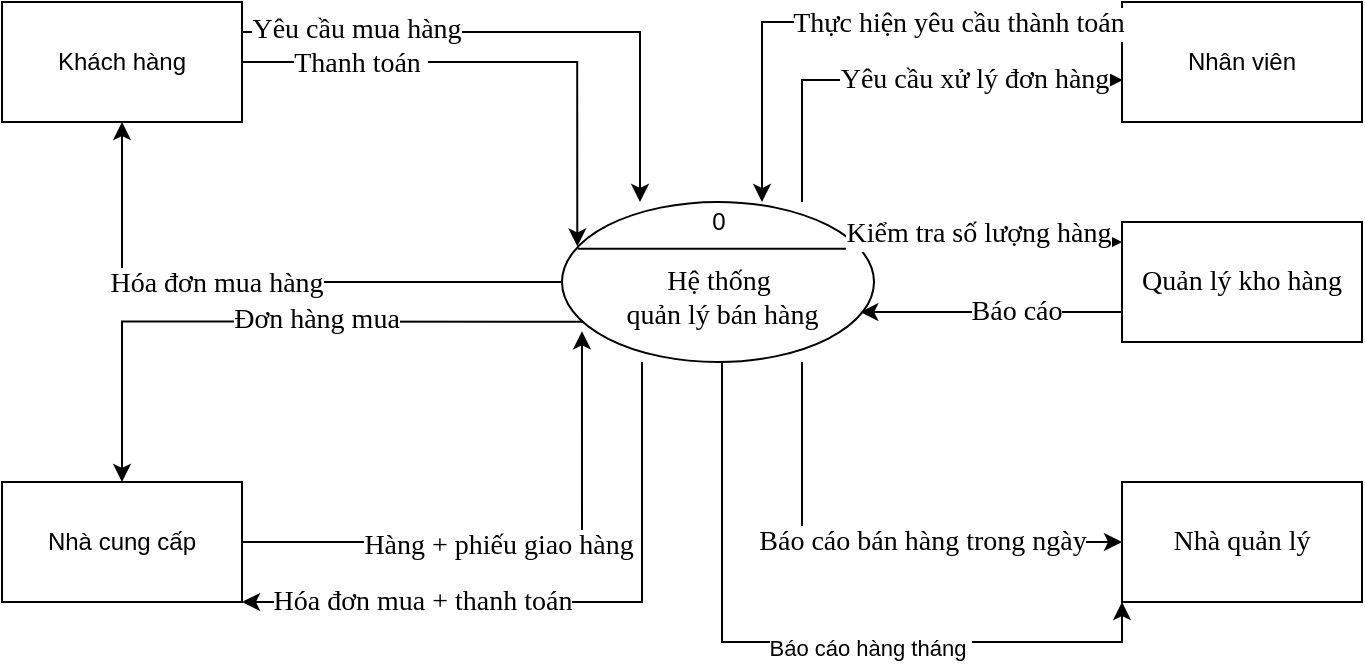 <mxfile version="17.4.2" type="device" pages="2"><diagram id="Ozu6AC_0kYK6vbLLCdvG" name="Page-1"><mxGraphModel dx="1278" dy="571" grid="1" gridSize="10" guides="1" tooltips="1" connect="1" arrows="1" fold="1" page="1" pageScale="1" pageWidth="827" pageHeight="1169" math="0" shadow="0"><root><mxCell id="0"/><mxCell id="1" parent="0"/><mxCell id="FxLxBApY-afvoNu1_xAh-1" value="" style="group" parent="1" vertex="1" connectable="0"><mxGeometry x="80" y="80" width="680" height="300" as="geometry"/></mxCell><mxCell id="o1bwI2qkYa8XXZdHD-CU-1" value="Khách hàng" style="rounded=0;whiteSpace=wrap;html=1;" parent="FxLxBApY-afvoNu1_xAh-1" vertex="1"><mxGeometry width="120" height="60" as="geometry"/></mxCell><mxCell id="o1bwI2qkYa8XXZdHD-CU-2" value="Nhà cung cấp" style="rounded=0;whiteSpace=wrap;html=1;" parent="FxLxBApY-afvoNu1_xAh-1" vertex="1"><mxGeometry y="240" width="120" height="60" as="geometry"/></mxCell><mxCell id="o1bwI2qkYa8XXZdHD-CU-3" value="Nhân viên" style="rounded=0;whiteSpace=wrap;html=1;" parent="FxLxBApY-afvoNu1_xAh-1" vertex="1"><mxGeometry x="560" width="120" height="60" as="geometry"/></mxCell><mxCell id="o1bwI2qkYa8XXZdHD-CU-19" style="edgeStyle=orthogonalEdgeStyle;rounded=0;orthogonalLoop=1;jettySize=auto;html=1;entryX=0.5;entryY=1;entryDx=0;entryDy=0;fontFamily=Times New Roman;fontSize=14;" parent="FxLxBApY-afvoNu1_xAh-1" source="o1bwI2qkYa8XXZdHD-CU-4" target="o1bwI2qkYa8XXZdHD-CU-1" edge="1"><mxGeometry relative="1" as="geometry"><Array as="points"><mxPoint x="60" y="140"/></Array></mxGeometry></mxCell><mxCell id="o1bwI2qkYa8XXZdHD-CU-20" value="Hóa đơn mua hàng" style="edgeLabel;html=1;align=center;verticalAlign=middle;resizable=0;points=[];fontSize=14;fontFamily=Times New Roman;" parent="o1bwI2qkYa8XXZdHD-CU-19" vertex="1" connectable="0"><mxGeometry x="0.156" y="1" relative="1" as="geometry"><mxPoint as="offset"/></mxGeometry></mxCell><mxCell id="o1bwI2qkYa8XXZdHD-CU-25" style="edgeStyle=orthogonalEdgeStyle;rounded=0;orthogonalLoop=1;jettySize=auto;html=1;entryX=0.5;entryY=0;entryDx=0;entryDy=0;fontFamily=Times New Roman;fontSize=14;exitX=0.079;exitY=0.748;exitDx=0;exitDy=0;exitPerimeter=0;" parent="FxLxBApY-afvoNu1_xAh-1" source="o1bwI2qkYa8XXZdHD-CU-4" target="o1bwI2qkYa8XXZdHD-CU-2" edge="1"><mxGeometry relative="1" as="geometry"><Array as="points"><mxPoint x="60" y="160"/></Array></mxGeometry></mxCell><mxCell id="o1bwI2qkYa8XXZdHD-CU-32" value="Đơn hàng mua" style="edgeLabel;html=1;align=center;verticalAlign=middle;resizable=0;points=[];fontSize=14;fontFamily=Times New Roman;" parent="o1bwI2qkYa8XXZdHD-CU-25" vertex="1" connectable="0"><mxGeometry x="-0.133" y="-1" relative="1" as="geometry"><mxPoint as="offset"/></mxGeometry></mxCell><mxCell id="o1bwI2qkYa8XXZdHD-CU-34" style="edgeStyle=orthogonalEdgeStyle;rounded=0;orthogonalLoop=1;jettySize=auto;html=1;entryX=1;entryY=1;entryDx=0;entryDy=0;fontFamily=Times New Roman;fontSize=14;" parent="FxLxBApY-afvoNu1_xAh-1" source="o1bwI2qkYa8XXZdHD-CU-4" target="o1bwI2qkYa8XXZdHD-CU-2" edge="1"><mxGeometry relative="1" as="geometry"><Array as="points"><mxPoint x="320" y="300"/></Array></mxGeometry></mxCell><mxCell id="o1bwI2qkYa8XXZdHD-CU-35" value="Hóa đơn mua + thanh toán" style="edgeLabel;html=1;align=center;verticalAlign=middle;resizable=0;points=[];fontSize=14;fontFamily=Times New Roman;" parent="o1bwI2qkYa8XXZdHD-CU-34" vertex="1" connectable="0"><mxGeometry x="0.614" y="-1" relative="1" as="geometry"><mxPoint x="28" y="1" as="offset"/></mxGeometry></mxCell><mxCell id="o1bwI2qkYa8XXZdHD-CU-36" style="edgeStyle=orthogonalEdgeStyle;rounded=0;orthogonalLoop=1;jettySize=auto;html=1;entryX=0.003;entryY=0.65;entryDx=0;entryDy=0;entryPerimeter=0;fontFamily=Times New Roman;fontSize=14;" parent="FxLxBApY-afvoNu1_xAh-1" source="o1bwI2qkYa8XXZdHD-CU-4" target="o1bwI2qkYa8XXZdHD-CU-3" edge="1"><mxGeometry relative="1" as="geometry"><Array as="points"><mxPoint x="400" y="39"/></Array></mxGeometry></mxCell><mxCell id="o1bwI2qkYa8XXZdHD-CU-37" value="Yêu cầu xử lý đơn hàng" style="edgeLabel;html=1;align=center;verticalAlign=middle;resizable=0;points=[];fontSize=14;fontFamily=Times New Roman;" parent="o1bwI2qkYa8XXZdHD-CU-36" vertex="1" connectable="0"><mxGeometry x="0.324" relative="1" as="geometry"><mxPoint as="offset"/></mxGeometry></mxCell><mxCell id="3K3Suzf2_h3ZSxQd8o3p-1" style="edgeStyle=orthogonalEdgeStyle;rounded=0;orthogonalLoop=1;jettySize=auto;html=1;entryX=0;entryY=1;entryDx=0;entryDy=0;" edge="1" parent="FxLxBApY-afvoNu1_xAh-1" source="o1bwI2qkYa8XXZdHD-CU-4" target="o1bwI2qkYa8XXZdHD-CU-10"><mxGeometry relative="1" as="geometry"><Array as="points"><mxPoint x="360" y="320"/><mxPoint x="560" y="320"/></Array></mxGeometry></mxCell><mxCell id="3K3Suzf2_h3ZSxQd8o3p-2" value="&lt;font style=&quot;vertical-align: inherit&quot;&gt;&lt;font style=&quot;vertical-align: inherit&quot;&gt;Báo cáo hàng tháng&amp;nbsp;&lt;/font&gt;&lt;/font&gt;" style="edgeLabel;html=1;align=center;verticalAlign=middle;resizable=0;points=[];" vertex="1" connectable="0" parent="3K3Suzf2_h3ZSxQd8o3p-1"><mxGeometry x="0.188" y="-3" relative="1" as="geometry"><mxPoint as="offset"/></mxGeometry></mxCell><mxCell id="o1bwI2qkYa8XXZdHD-CU-4" value="" style="shape=ellipse;container=1;horizontal=1;horizontalStack=0;resizeParent=1;resizeParentMax=0;resizeLast=0;html=1;dashed=0;collapsible=0;" parent="FxLxBApY-afvoNu1_xAh-1" vertex="1"><mxGeometry x="280" y="100" width="156" height="80" as="geometry"/></mxCell><mxCell id="o1bwI2qkYa8XXZdHD-CU-5" value="0" style="html=1;strokeColor=none;fillColor=none;align=center;verticalAlign=middle;rotatable=0;" parent="o1bwI2qkYa8XXZdHD-CU-4" vertex="1"><mxGeometry width="156" height="20" as="geometry"/></mxCell><mxCell id="o1bwI2qkYa8XXZdHD-CU-6" value="" style="line;strokeWidth=1;fillColor=none;rotatable=0;labelPosition=right;points=[];portConstraint=eastwest;dashed=0;resizeWidth=1;" parent="o1bwI2qkYa8XXZdHD-CU-4" vertex="1"><mxGeometry x="7.8" y="20" width="140.4" height="6.667" as="geometry"/></mxCell><mxCell id="o1bwI2qkYa8XXZdHD-CU-7" value="&lt;font style=&quot;font-size: 14px&quot; face=&quot;Times New Roman&quot;&gt;Hệ thống&lt;br&gt;&amp;nbsp;quản lý bán hàng&lt;/font&gt;" style="text;html=1;align=center;verticalAlign=middle;rotatable=0;" parent="o1bwI2qkYa8XXZdHD-CU-4" vertex="1"><mxGeometry x="23" y="26.67" width="110" height="43.33" as="geometry"/></mxCell><mxCell id="o1bwI2qkYa8XXZdHD-CU-14" style="edgeStyle=orthogonalEdgeStyle;rounded=0;orthogonalLoop=1;jettySize=auto;html=1;exitX=1;exitY=0.25;exitDx=0;exitDy=0;entryX=0.25;entryY=0;entryDx=0;entryDy=0;fontFamily=Times New Roman;fontSize=14;" parent="FxLxBApY-afvoNu1_xAh-1" source="o1bwI2qkYa8XXZdHD-CU-1" target="o1bwI2qkYa8XXZdHD-CU-5" edge="1"><mxGeometry relative="1" as="geometry"/></mxCell><mxCell id="o1bwI2qkYa8XXZdHD-CU-15" value="Yêu cầu mua hàng" style="edgeLabel;html=1;align=center;verticalAlign=middle;resizable=0;points=[];fontSize=14;fontFamily=Times New Roman;" parent="o1bwI2qkYa8XXZdHD-CU-14" vertex="1" connectable="0"><mxGeometry x="-0.6" y="1" relative="1" as="geometry"><mxPoint as="offset"/></mxGeometry></mxCell><mxCell id="o1bwI2qkYa8XXZdHD-CU-16" style="edgeStyle=orthogonalEdgeStyle;rounded=0;orthogonalLoop=1;jettySize=auto;html=1;entryX=0.049;entryY=1.11;entryDx=0;entryDy=0;entryPerimeter=0;fontFamily=Times New Roman;fontSize=14;" parent="FxLxBApY-afvoNu1_xAh-1" source="o1bwI2qkYa8XXZdHD-CU-1" target="o1bwI2qkYa8XXZdHD-CU-5" edge="1"><mxGeometry relative="1" as="geometry"/></mxCell><mxCell id="o1bwI2qkYa8XXZdHD-CU-17" value="Thanh toán&amp;nbsp;" style="edgeLabel;html=1;align=center;verticalAlign=middle;resizable=0;points=[];fontSize=14;fontFamily=Times New Roman;" parent="o1bwI2qkYa8XXZdHD-CU-16" vertex="1" connectable="0"><mxGeometry x="-0.547" y="-1" relative="1" as="geometry"><mxPoint as="offset"/></mxGeometry></mxCell><mxCell id="o1bwI2qkYa8XXZdHD-CU-23" style="edgeStyle=orthogonalEdgeStyle;rounded=0;orthogonalLoop=1;jettySize=auto;html=1;fontFamily=Times New Roman;fontSize=14;" parent="FxLxBApY-afvoNu1_xAh-1" source="o1bwI2qkYa8XXZdHD-CU-3" target="o1bwI2qkYa8XXZdHD-CU-5" edge="1"><mxGeometry relative="1" as="geometry"><Array as="points"><mxPoint x="380" y="10"/></Array></mxGeometry></mxCell><mxCell id="o1bwI2qkYa8XXZdHD-CU-24" value="Thực hiện yêu cầu thành toán" style="edgeLabel;html=1;align=center;verticalAlign=middle;resizable=0;points=[];fontSize=14;fontFamily=Times New Roman;" parent="o1bwI2qkYa8XXZdHD-CU-23" vertex="1" connectable="0"><mxGeometry x="-0.389" y="1" relative="1" as="geometry"><mxPoint as="offset"/></mxGeometry></mxCell><mxCell id="o1bwI2qkYa8XXZdHD-CU-26" style="edgeStyle=orthogonalEdgeStyle;rounded=0;orthogonalLoop=1;jettySize=auto;html=1;exitX=1;exitY=0.5;exitDx=0;exitDy=0;entryX=0.064;entryY=0.808;entryDx=0;entryDy=0;entryPerimeter=0;fontFamily=Times New Roman;fontSize=14;" parent="FxLxBApY-afvoNu1_xAh-1" source="o1bwI2qkYa8XXZdHD-CU-2" target="o1bwI2qkYa8XXZdHD-CU-4" edge="1"><mxGeometry relative="1" as="geometry"><Array as="points"><mxPoint x="290" y="270"/></Array></mxGeometry></mxCell><mxCell id="o1bwI2qkYa8XXZdHD-CU-33" value="Hàng + phiếu giao hàng" style="edgeLabel;html=1;align=center;verticalAlign=middle;resizable=0;points=[];fontSize=14;fontFamily=Times New Roman;" parent="o1bwI2qkYa8XXZdHD-CU-26" vertex="1" connectable="0"><mxGeometry x="-0.072" y="-2" relative="1" as="geometry"><mxPoint as="offset"/></mxGeometry></mxCell><mxCell id="o1bwI2qkYa8XXZdHD-CU-10" value="Nhà quản lý" style="rounded=0;whiteSpace=wrap;html=1;fontFamily=Times New Roman;fontSize=14;" parent="FxLxBApY-afvoNu1_xAh-1" vertex="1"><mxGeometry x="560" y="240" width="120" height="60" as="geometry"/></mxCell><mxCell id="o1bwI2qkYa8XXZdHD-CU-46" style="edgeStyle=orthogonalEdgeStyle;rounded=0;orthogonalLoop=1;jettySize=auto;html=1;entryX=0;entryY=0.5;entryDx=0;entryDy=0;fontFamily=Times New Roman;fontSize=14;" parent="FxLxBApY-afvoNu1_xAh-1" source="o1bwI2qkYa8XXZdHD-CU-4" target="o1bwI2qkYa8XXZdHD-CU-10" edge="1"><mxGeometry relative="1" as="geometry"><Array as="points"><mxPoint x="400" y="270"/></Array></mxGeometry></mxCell><mxCell id="o1bwI2qkYa8XXZdHD-CU-48" value="Báo cáo bán hàng trong ngày" style="edgeLabel;html=1;align=center;verticalAlign=middle;resizable=0;points=[];fontSize=14;fontFamily=Times New Roman;" parent="o1bwI2qkYa8XXZdHD-CU-46" vertex="1" connectable="0"><mxGeometry x="0.134" y="-4" relative="1" as="geometry"><mxPoint x="8" y="-4" as="offset"/></mxGeometry></mxCell><mxCell id="o1bwI2qkYa8XXZdHD-CU-50" style="edgeStyle=orthogonalEdgeStyle;rounded=0;orthogonalLoop=1;jettySize=auto;html=1;exitX=0;exitY=0.75;exitDx=0;exitDy=0;entryX=0.956;entryY=0.688;entryDx=0;entryDy=0;entryPerimeter=0;fontFamily=Times New Roman;fontSize=14;" parent="FxLxBApY-afvoNu1_xAh-1" source="o1bwI2qkYa8XXZdHD-CU-40" target="o1bwI2qkYa8XXZdHD-CU-4" edge="1"><mxGeometry relative="1" as="geometry"/></mxCell><mxCell id="o1bwI2qkYa8XXZdHD-CU-51" value="Báo cáo" style="edgeLabel;html=1;align=center;verticalAlign=middle;resizable=0;points=[];fontSize=14;fontFamily=Times New Roman;" parent="o1bwI2qkYa8XXZdHD-CU-50" vertex="1" connectable="0"><mxGeometry x="-0.187" relative="1" as="geometry"><mxPoint as="offset"/></mxGeometry></mxCell><mxCell id="o1bwI2qkYa8XXZdHD-CU-40" value="Quản lý kho hàng" style="rounded=0;whiteSpace=wrap;html=1;fontFamily=Times New Roman;fontSize=14;" parent="FxLxBApY-afvoNu1_xAh-1" vertex="1"><mxGeometry x="560" y="110" width="120" height="60" as="geometry"/></mxCell><mxCell id="o1bwI2qkYa8XXZdHD-CU-42" style="edgeStyle=orthogonalEdgeStyle;rounded=0;orthogonalLoop=1;jettySize=auto;html=1;fontFamily=Times New Roman;fontSize=14;" parent="FxLxBApY-afvoNu1_xAh-1" source="o1bwI2qkYa8XXZdHD-CU-4" target="o1bwI2qkYa8XXZdHD-CU-40" edge="1"><mxGeometry relative="1" as="geometry"><Array as="points"><mxPoint x="500" y="120"/><mxPoint x="500" y="120"/></Array></mxGeometry></mxCell><mxCell id="o1bwI2qkYa8XXZdHD-CU-44" value="Kiểm tra số lượng hàng" style="edgeLabel;html=1;align=center;verticalAlign=middle;resizable=0;points=[];fontSize=14;fontFamily=Times New Roman;" parent="o1bwI2qkYa8XXZdHD-CU-42" vertex="1" connectable="0"><mxGeometry x="-0.165" y="4" relative="1" as="geometry"><mxPoint as="offset"/></mxGeometry></mxCell></root></mxGraphModel></diagram><diagram id="Uu0oet198583q3RDAx-I" name="Page-2"><mxGraphModel dx="1536" dy="561" grid="1" gridSize="10" guides="1" tooltips="1" connect="1" arrows="1" fold="1" page="1" pageScale="1" pageWidth="827" pageHeight="1169" math="0" shadow="0"><root><mxCell id="0"/><mxCell id="1" parent="0"/><mxCell id="r9d2spO0avw1iF8nuwpH-40" style="edgeStyle=orthogonalEdgeStyle;rounded=0;orthogonalLoop=1;jettySize=auto;html=1;entryX=0;entryY=0.75;entryDx=0;entryDy=0;" edge="1" parent="1" source="eGaSUpMYRlyj5FSifCjd-1" target="r9d2spO0avw1iF8nuwpH-20"><mxGeometry relative="1" as="geometry"><Array as="points"><mxPoint x="-10" y="101"/><mxPoint x="-10" y="101"/></Array></mxGeometry></mxCell><mxCell id="r9d2spO0avw1iF8nuwpH-48" style="edgeStyle=orthogonalEdgeStyle;rounded=0;orthogonalLoop=1;jettySize=auto;html=1;entryX=0.432;entryY=-0.06;entryDx=0;entryDy=0;entryPerimeter=0;" edge="1" parent="1" source="eGaSUpMYRlyj5FSifCjd-1" target="r9d2spO0avw1iF8nuwpH-5"><mxGeometry relative="1" as="geometry"><mxPoint x="-30" y="180" as="targetPoint"/><Array as="points"><mxPoint x="-140" y="171"/><mxPoint x="-135" y="171"/></Array></mxGeometry></mxCell><mxCell id="r9d2spO0avw1iF8nuwpH-49" value="Đăng nhập" style="edgeLabel;html=1;align=center;verticalAlign=middle;resizable=0;points=[];" vertex="1" connectable="0" parent="r9d2spO0avw1iF8nuwpH-48"><mxGeometry x="-0.168" y="1" relative="1" as="geometry"><mxPoint as="offset"/></mxGeometry></mxCell><mxCell id="eGaSUpMYRlyj5FSifCjd-1" value="Nhân viên" style="rounded=0;whiteSpace=wrap;html=1;" vertex="1" parent="1"><mxGeometry x="-200" y="70" width="120" height="60" as="geometry"/></mxCell><mxCell id="r9d2spO0avw1iF8nuwpH-26" style="edgeStyle=orthogonalEdgeStyle;rounded=0;orthogonalLoop=1;jettySize=auto;html=1;entryX=0.929;entryY=0.167;entryDx=0;entryDy=0;entryPerimeter=0;" edge="1" parent="1" source="eGaSUpMYRlyj5FSifCjd-2" target="r9d2spO0avw1iF8nuwpH-18"><mxGeometry relative="1" as="geometry"><Array as="points"><mxPoint x="280" y="80"/><mxPoint x="280" y="80"/></Array></mxGeometry></mxCell><mxCell id="r9d2spO0avw1iF8nuwpH-37" value="Yêu cầu mua hàng" style="edgeLabel;html=1;align=center;verticalAlign=middle;resizable=0;points=[];" vertex="1" connectable="0" parent="r9d2spO0avw1iF8nuwpH-26"><mxGeometry x="-0.143" y="1" relative="1" as="geometry"><mxPoint as="offset"/></mxGeometry></mxCell><mxCell id="eGaSUpMYRlyj5FSifCjd-2" value="Khách hàng" style="rounded=0;whiteSpace=wrap;html=1;" vertex="1" parent="1"><mxGeometry x="354" y="70" width="120" height="60" as="geometry"/></mxCell><mxCell id="r9d2spO0avw1iF8nuwpH-56" style="edgeStyle=orthogonalEdgeStyle;rounded=0;orthogonalLoop=1;jettySize=auto;html=1;entryX=0.5;entryY=1;entryDx=0;entryDy=0;" edge="1" parent="1" source="eGaSUpMYRlyj5FSifCjd-4" target="r9d2spO0avw1iF8nuwpH-1"><mxGeometry relative="1" as="geometry"/></mxCell><mxCell id="eGaSUpMYRlyj5FSifCjd-4" value="Nhà cung cấp" style="rounded=0;whiteSpace=wrap;html=1;" vertex="1" parent="1"><mxGeometry x="354" y="360" width="120" height="60" as="geometry"/></mxCell><mxCell id="r9d2spO0avw1iF8nuwpH-54" style="edgeStyle=orthogonalEdgeStyle;rounded=0;orthogonalLoop=1;jettySize=auto;html=1;" edge="1" parent="1" source="r9d2spO0avw1iF8nuwpH-1" target="r9d2spO0avw1iF8nuwpH-17"><mxGeometry relative="1" as="geometry"><Array as="points"><mxPoint x="200" y="210"/><mxPoint x="200" y="213"/></Array></mxGeometry></mxCell><mxCell id="r9d2spO0avw1iF8nuwpH-58" style="edgeStyle=orthogonalEdgeStyle;rounded=0;orthogonalLoop=1;jettySize=auto;html=1;exitX=0.25;exitY=1;exitDx=0;exitDy=0;entryX=0.25;entryY=0;entryDx=0;entryDy=0;" edge="1" parent="1" source="r9d2spO0avw1iF8nuwpH-1" target="eGaSUpMYRlyj5FSifCjd-4"><mxGeometry relative="1" as="geometry"/></mxCell><mxCell id="r9d2spO0avw1iF8nuwpH-1" value="Quản lý kho hàng" style="rounded=0;whiteSpace=wrap;html=1;" vertex="1" parent="1"><mxGeometry x="354" y="200" width="120" height="60" as="geometry"/></mxCell><mxCell id="r9d2spO0avw1iF8nuwpH-32" style="edgeStyle=orthogonalEdgeStyle;rounded=0;orthogonalLoop=1;jettySize=auto;html=1;entryX=0.4;entryY=1;entryDx=0;entryDy=0;entryPerimeter=0;" edge="1" parent="1" source="r9d2spO0avw1iF8nuwpH-4" target="r9d2spO0avw1iF8nuwpH-5"><mxGeometry relative="1" as="geometry"/></mxCell><mxCell id="iG7MaB9CO2NKWiQx9kig-1" value="Đăng nhập" style="edgeLabel;html=1;align=center;verticalAlign=middle;resizable=0;points=[];" vertex="1" connectable="0" parent="r9d2spO0avw1iF8nuwpH-32"><mxGeometry x="-0.253" y="-2" relative="1" as="geometry"><mxPoint as="offset"/></mxGeometry></mxCell><mxCell id="r9d2spO0avw1iF8nuwpH-4" value="Người quản lý" style="rounded=0;whiteSpace=wrap;html=1;" vertex="1" parent="1"><mxGeometry x="-200" y="360" width="120" height="60" as="geometry"/></mxCell><mxCell id="r9d2spO0avw1iF8nuwpH-5" value="" style="shape=ellipse;container=1;horizontal=1;horizontalStack=0;resizeParent=1;resizeParentMax=0;resizeLast=0;html=1;dashed=0;collapsible=0;" vertex="1" parent="1"><mxGeometry x="-200" y="210" width="150" height="60" as="geometry"/></mxCell><mxCell id="r9d2spO0avw1iF8nuwpH-7" value="" style="line;strokeWidth=1;fillColor=none;rotatable=0;labelPosition=right;points=[];portConstraint=eastwest;dashed=0;resizeWidth=1;" vertex="1" parent="r9d2spO0avw1iF8nuwpH-5"><mxGeometry x="7.5" y="15" width="135" height="5.0" as="geometry"/></mxCell><mxCell id="r9d2spO0avw1iF8nuwpH-8" value="Hệ thống" style="text;html=1;align=center;verticalAlign=middle;rotatable=0;" vertex="1" parent="r9d2spO0avw1iF8nuwpH-5"><mxGeometry y="20.0" width="150" height="15" as="geometry"/></mxCell><mxCell id="r9d2spO0avw1iF8nuwpH-6" value="1.1" style="html=1;strokeColor=none;fillColor=none;align=center;verticalAlign=middle;rotatable=0;" vertex="1" parent="r9d2spO0avw1iF8nuwpH-5"><mxGeometry x="-7.5" y="5.0" width="150" height="15" as="geometry"/></mxCell><mxCell id="r9d2spO0avw1iF8nuwpH-52" style="edgeStyle=orthogonalEdgeStyle;rounded=0;orthogonalLoop=1;jettySize=auto;html=1;entryX=1;entryY=0.5;entryDx=0;entryDy=0;" edge="1" parent="1" source="r9d2spO0avw1iF8nuwpH-10" target="r9d2spO0avw1iF8nuwpH-4"><mxGeometry relative="1" as="geometry"/></mxCell><mxCell id="r9d2spO0avw1iF8nuwpH-10" value="" style="shape=ellipse;container=1;horizontal=1;horizontalStack=0;resizeParent=1;resizeParentMax=0;resizeLast=0;html=1;dashed=0;collapsible=0;" vertex="1" parent="1"><mxGeometry x="55" y="360" width="150" height="60" as="geometry"/></mxCell><mxCell id="r9d2spO0avw1iF8nuwpH-11" value="" style="line;strokeWidth=1;fillColor=none;rotatable=0;labelPosition=right;points=[];portConstraint=eastwest;dashed=0;resizeWidth=1;" vertex="1" parent="r9d2spO0avw1iF8nuwpH-10"><mxGeometry x="7.5" y="15" width="135" height="5" as="geometry"/></mxCell><mxCell id="r9d2spO0avw1iF8nuwpH-12" value="Báo cáo thống&amp;nbsp;" style="text;html=1;align=center;verticalAlign=middle;rotatable=0;" vertex="1" parent="r9d2spO0avw1iF8nuwpH-10"><mxGeometry x="7.5" y="20" width="150" height="15" as="geometry"/></mxCell><mxCell id="r9d2spO0avw1iF8nuwpH-13" value="1.4" style="html=1;strokeColor=none;fillColor=none;align=center;verticalAlign=middle;rotatable=0;" vertex="1" parent="r9d2spO0avw1iF8nuwpH-10"><mxGeometry x="-7.5" y="5" width="150" height="15" as="geometry"/></mxCell><mxCell id="r9d2spO0avw1iF8nuwpH-36" style="edgeStyle=orthogonalEdgeStyle;rounded=0;orthogonalLoop=1;jettySize=auto;html=1;" edge="1" parent="1" source="r9d2spO0avw1iF8nuwpH-14"><mxGeometry relative="1" as="geometry"><mxPoint x="140" y="130" as="targetPoint"/><Array as="points"><mxPoint x="140" y="130"/></Array></mxGeometry></mxCell><mxCell id="r9d2spO0avw1iF8nuwpH-53" style="edgeStyle=orthogonalEdgeStyle;rounded=0;orthogonalLoop=1;jettySize=auto;html=1;" edge="1" parent="1" source="r9d2spO0avw1iF8nuwpH-14" target="r9d2spO0avw1iF8nuwpH-1"><mxGeometry relative="1" as="geometry"><Array as="points"><mxPoint x="300" y="230"/><mxPoint x="300" y="230"/></Array></mxGeometry></mxCell><mxCell id="r9d2spO0avw1iF8nuwpH-59" style="edgeStyle=orthogonalEdgeStyle;rounded=0;orthogonalLoop=1;jettySize=auto;html=1;entryX=0.5;entryY=0;entryDx=0;entryDy=0;" edge="1" parent="1" source="r9d2spO0avw1iF8nuwpH-14" target="r9d2spO0avw1iF8nuwpH-10"><mxGeometry relative="1" as="geometry"><Array as="points"><mxPoint x="130" y="280"/><mxPoint x="130" y="280"/></Array></mxGeometry></mxCell><mxCell id="r9d2spO0avw1iF8nuwpH-14" value="" style="shape=ellipse;container=1;horizontal=1;horizontalStack=0;resizeParent=1;resizeParentMax=0;resizeLast=0;html=1;dashed=0;collapsible=0;" vertex="1" parent="1"><mxGeometry x="60" y="200" width="140" height="60" as="geometry"/></mxCell><mxCell id="r9d2spO0avw1iF8nuwpH-15" value="" style="line;strokeWidth=1;fillColor=none;rotatable=0;labelPosition=right;points=[];portConstraint=eastwest;dashed=0;resizeWidth=1;" vertex="1" parent="r9d2spO0avw1iF8nuwpH-14"><mxGeometry x="7" y="15" width="126" height="5" as="geometry"/></mxCell><mxCell id="r9d2spO0avw1iF8nuwpH-16" value="Quản lý kho hàng" style="text;html=1;align=center;verticalAlign=middle;rotatable=0;" vertex="1" parent="r9d2spO0avw1iF8nuwpH-14"><mxGeometry y="20" width="140" height="15" as="geometry"/></mxCell><mxCell id="r9d2spO0avw1iF8nuwpH-17" value="1.3" style="html=1;strokeColor=none;fillColor=none;align=center;verticalAlign=middle;rotatable=0;" vertex="1" parent="r9d2spO0avw1iF8nuwpH-14"><mxGeometry x="-7" y="5" width="140" height="15" as="geometry"/></mxCell><mxCell id="r9d2spO0avw1iF8nuwpH-29" style="edgeStyle=orthogonalEdgeStyle;rounded=0;orthogonalLoop=1;jettySize=auto;html=1;entryX=0;entryY=0.5;entryDx=0;entryDy=0;" edge="1" parent="1" source="r9d2spO0avw1iF8nuwpH-18" target="eGaSUpMYRlyj5FSifCjd-2"><mxGeometry relative="1" as="geometry"/></mxCell><mxCell id="r9d2spO0avw1iF8nuwpH-42" value="Hóa đơn và sản phẩm" style="edgeLabel;html=1;align=center;verticalAlign=middle;resizable=0;points=[];" vertex="1" connectable="0" parent="r9d2spO0avw1iF8nuwpH-29"><mxGeometry x="0.229" y="3" relative="1" as="geometry"><mxPoint x="-8" y="1" as="offset"/></mxGeometry></mxCell><mxCell id="r9d2spO0avw1iF8nuwpH-34" style="edgeStyle=orthogonalEdgeStyle;rounded=0;orthogonalLoop=1;jettySize=auto;html=1;exitX=0.5;exitY=1;exitDx=0;exitDy=0;entryX=0.383;entryY=0.013;entryDx=0;entryDy=0;entryPerimeter=0;" edge="1" parent="1" source="r9d2spO0avw1iF8nuwpH-18" target="r9d2spO0avw1iF8nuwpH-14"><mxGeometry relative="1" as="geometry"><Array as="points"><mxPoint x="114" y="130"/></Array></mxGeometry></mxCell><mxCell id="r9d2spO0avw1iF8nuwpH-38" style="edgeStyle=orthogonalEdgeStyle;rounded=0;orthogonalLoop=1;jettySize=auto;html=1;exitX=0.211;exitY=0.113;exitDx=0;exitDy=0;exitPerimeter=0;" edge="1" parent="1" source="r9d2spO0avw1iF8nuwpH-18"><mxGeometry relative="1" as="geometry"><mxPoint x="-80" y="80" as="targetPoint"/><Array as="points"><mxPoint x="90" y="80"/><mxPoint x="-80" y="80"/></Array></mxGeometry></mxCell><mxCell id="r9d2spO0avw1iF8nuwpH-41" value="Xác nhận yêu cầu" style="edgeLabel;html=1;align=center;verticalAlign=middle;resizable=0;points=[];" vertex="1" connectable="0" parent="r9d2spO0avw1iF8nuwpH-38"><mxGeometry x="0.148" relative="1" as="geometry"><mxPoint as="offset"/></mxGeometry></mxCell><mxCell id="r9d2spO0avw1iF8nuwpH-18" value="" style="shape=ellipse;container=1;horizontal=1;horizontalStack=0;resizeParent=1;resizeParentMax=0;resizeLast=0;html=1;dashed=0;collapsible=0;" vertex="1" parent="1"><mxGeometry x="60" y="70" width="140" height="60" as="geometry"/></mxCell><mxCell id="r9d2spO0avw1iF8nuwpH-19" value="" style="line;strokeWidth=1;fillColor=none;rotatable=0;labelPosition=right;points=[];portConstraint=eastwest;dashed=0;resizeWidth=1;" vertex="1" parent="r9d2spO0avw1iF8nuwpH-18"><mxGeometry x="7" y="15" width="126" height="5" as="geometry"/></mxCell><mxCell id="r9d2spO0avw1iF8nuwpH-20" value="Xử lý đơn hàng" style="text;html=1;align=center;verticalAlign=middle;rotatable=0;" vertex="1" parent="r9d2spO0avw1iF8nuwpH-18"><mxGeometry y="20" width="140" height="15" as="geometry"/></mxCell><mxCell id="r9d2spO0avw1iF8nuwpH-21" value="1.2" style="html=1;strokeColor=none;fillColor=none;align=center;verticalAlign=middle;rotatable=0;" vertex="1" parent="r9d2spO0avw1iF8nuwpH-18"><mxGeometry x="35" y="5" width="70" height="15" as="geometry"/></mxCell></root></mxGraphModel></diagram></mxfile>